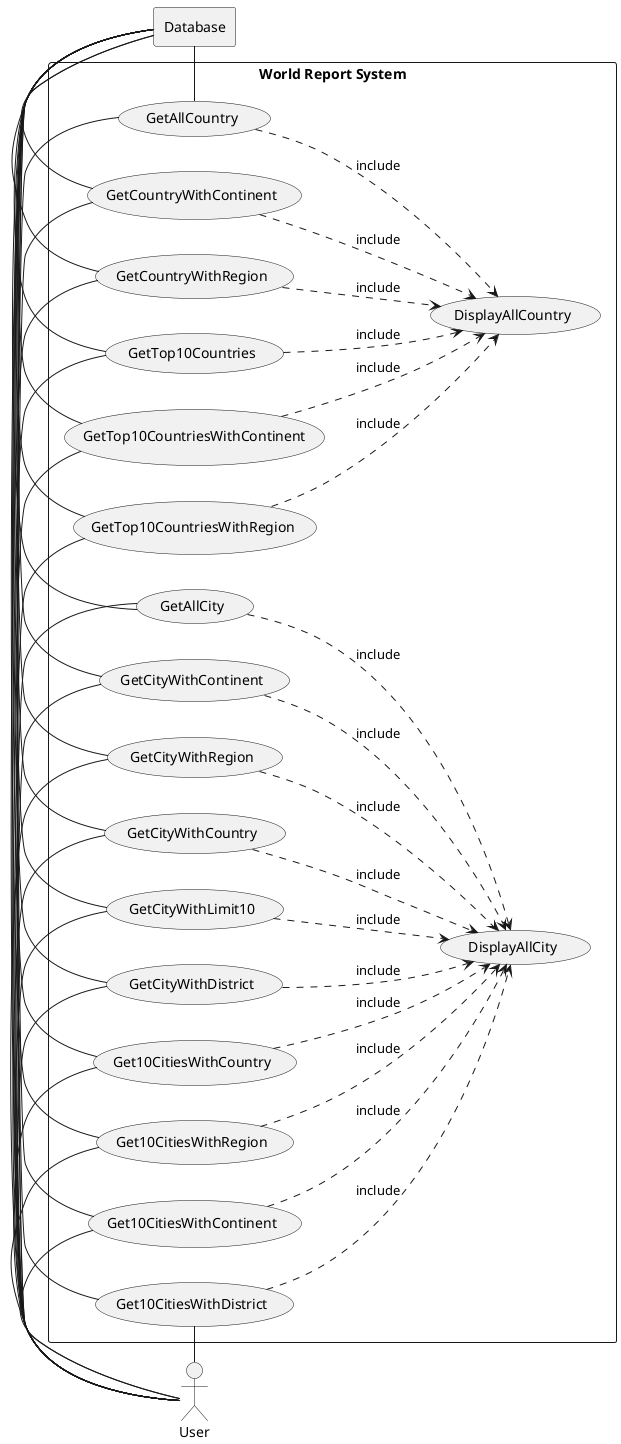 @startuml

actor user as "User"

rectangle Database
left to right direction

rectangle "World Report System" {

    usecase UC1 as "GetAllCountry"
    usecase UCa as "DisplayAllCountry"
    usecase UCb as "DisplayAllCity"
    usecase UC2 as "GetCountryWithContinent"
    usecase UC3 as "GetCountryWithRegion"
    usecase UC4 as "GetTop10Countries"
    usecase UC5 as "GetTop10CountriesWithContinent"
    usecase UC6 as "GetTop10CountriesWithRegion"
    usecase UC7 as "GetAllCity"
    usecase UC8 as "GetCityWithContinent"
    usecase UC9 as "GetCityWithRegion"
    usecase UC10 as "GetCityWithCountry"
    usecase UC11 as "GetCityWithLimit10"
    usecase UC12 as "GetCityWithDistrict"
    usecase UC13 as "Get10CitiesWithCountry"
    usecase UC14 as "Get10CitiesWithRegion"
    usecase UC15 as "Get10CitiesWithContinent"
    usecase UC16 as "Get10CitiesWithDistrict"

    user - UC1
    user - UC2
    user - UC3
    user - UC4
    user - UC5
    user - UC6
    user - UC7
    user - UC8
    user - UC9
    user - UC10
    user - UC11
    user - UC12
    user - UC13
    user - UC14
    user - UC15
    user - UC16

    UC1 ..> UCa : include
    UC2 ..> UCa : include
    UC3 ..> UCa : include
    UC4 ..> UCa : include
    UC5 ..> UCa : include
    UC6 ..> UCa : include
    UC7 ..> UCb : include
    UC8 ..> UCb : include
    UC9 ..> UCb : include
    UC10 ..> UCb : include
    UC11 ..> UCb : include
    UC12 ..> UCb : include
    UC13 ..> UCb : include
    UC14 ..> UCb : include
    UC15 ..> UCb : include
    UC16 ..> UCb : include

    UC1 - Database
    UC2 - Database
    UC3 - Database
    UC4 - Database
    UC5 - Database
    UC6 - Database
    UC7 - Database
    UC8 - Database
    UC9 - Database
    UC10 - Database
    UC11 - Database
    UC12 - Database
    UC13 - Database
    UC14 - Database
    UC15 - Database
    UC16 - Database

}

@enduml